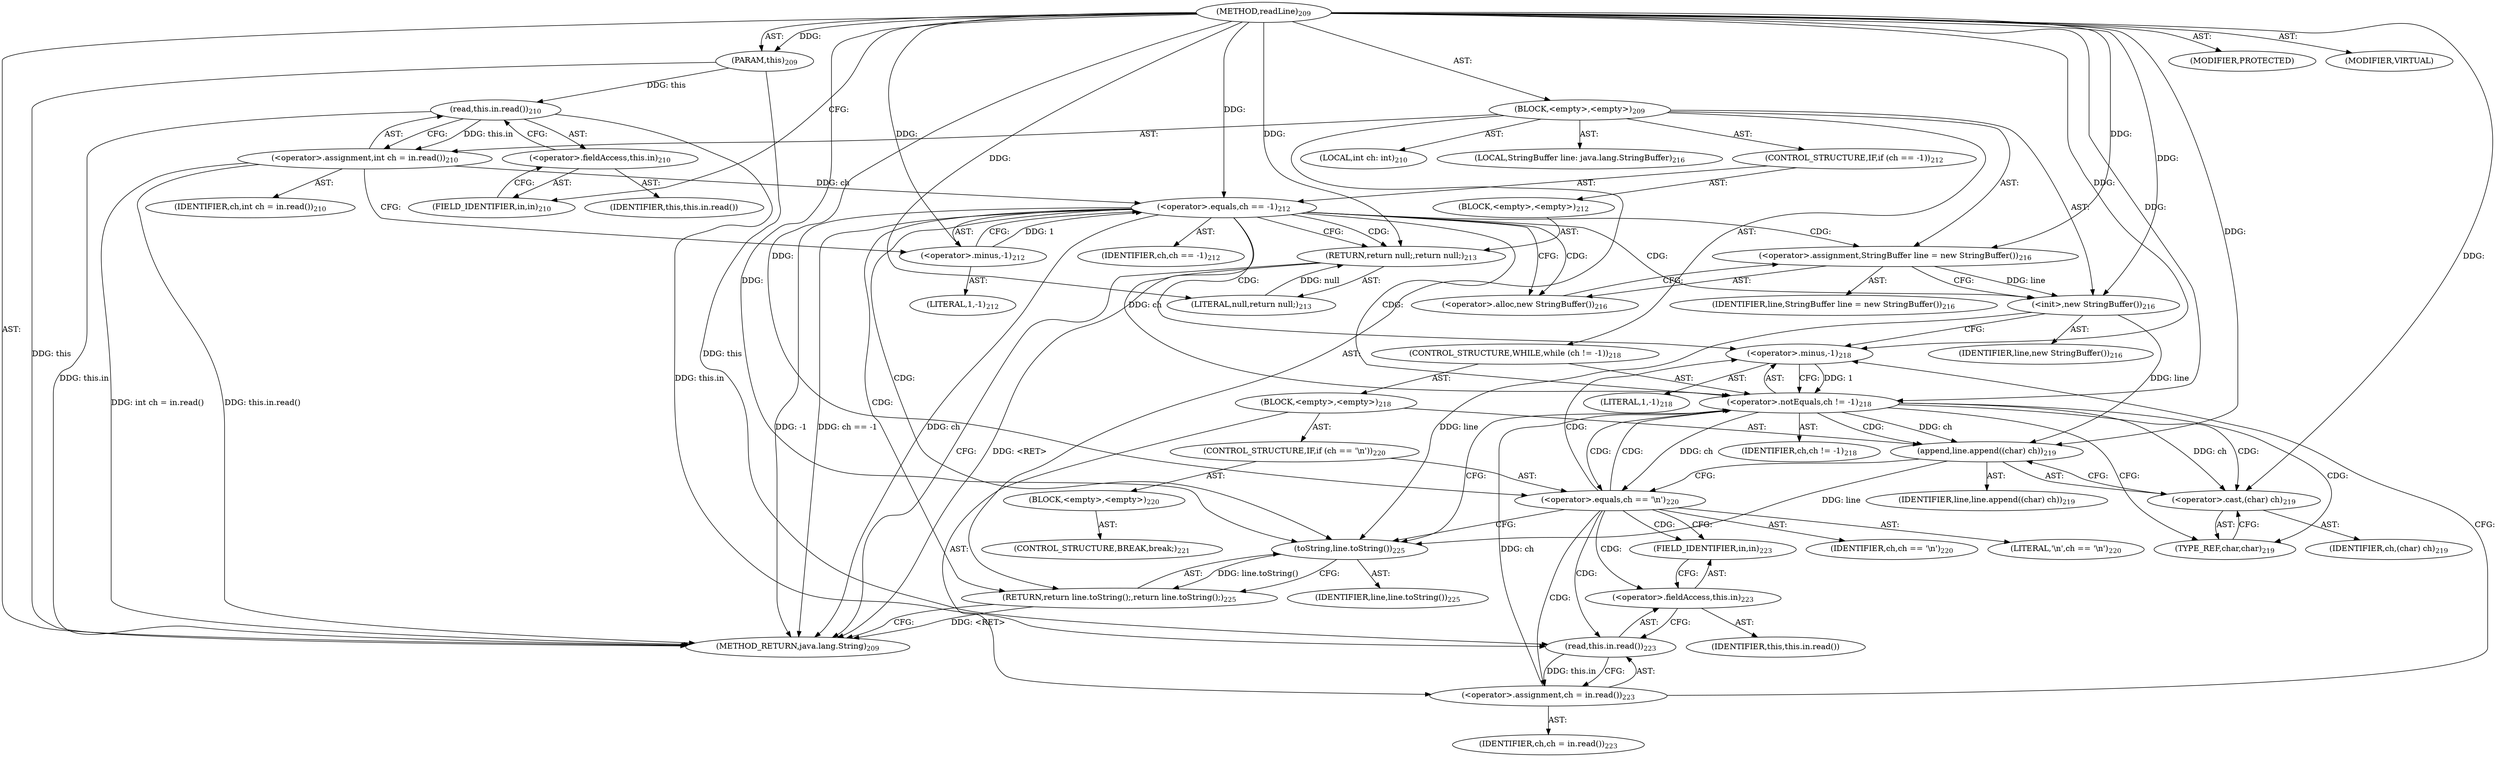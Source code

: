 digraph "readLine" {  
"111669149704" [label = <(METHOD,readLine)<SUB>209</SUB>> ]
"115964117007" [label = <(PARAM,this)<SUB>209</SUB>> ]
"25769803796" [label = <(BLOCK,&lt;empty&gt;,&lt;empty&gt;)<SUB>209</SUB>> ]
"94489280518" [label = <(LOCAL,int ch: int)<SUB>210</SUB>> ]
"30064771119" [label = <(&lt;operator&gt;.assignment,int ch = in.read())<SUB>210</SUB>> ]
"68719476781" [label = <(IDENTIFIER,ch,int ch = in.read())<SUB>210</SUB>> ]
"30064771120" [label = <(read,this.in.read())<SUB>210</SUB>> ]
"30064771121" [label = <(&lt;operator&gt;.fieldAccess,this.in)<SUB>210</SUB>> ]
"68719476782" [label = <(IDENTIFIER,this,this.in.read())> ]
"55834574856" [label = <(FIELD_IDENTIFIER,in,in)<SUB>210</SUB>> ]
"47244640265" [label = <(CONTROL_STRUCTURE,IF,if (ch == -1))<SUB>212</SUB>> ]
"30064771122" [label = <(&lt;operator&gt;.equals,ch == -1)<SUB>212</SUB>> ]
"68719476783" [label = <(IDENTIFIER,ch,ch == -1)<SUB>212</SUB>> ]
"30064771123" [label = <(&lt;operator&gt;.minus,-1)<SUB>212</SUB>> ]
"90194313228" [label = <(LITERAL,1,-1)<SUB>212</SUB>> ]
"25769803797" [label = <(BLOCK,&lt;empty&gt;,&lt;empty&gt;)<SUB>212</SUB>> ]
"146028888071" [label = <(RETURN,return null;,return null;)<SUB>213</SUB>> ]
"90194313229" [label = <(LITERAL,null,return null;)<SUB>213</SUB>> ]
"94489280519" [label = <(LOCAL,StringBuffer line: java.lang.StringBuffer)<SUB>216</SUB>> ]
"30064771124" [label = <(&lt;operator&gt;.assignment,StringBuffer line = new StringBuffer())<SUB>216</SUB>> ]
"68719476784" [label = <(IDENTIFIER,line,StringBuffer line = new StringBuffer())<SUB>216</SUB>> ]
"30064771125" [label = <(&lt;operator&gt;.alloc,new StringBuffer())<SUB>216</SUB>> ]
"30064771126" [label = <(&lt;init&gt;,new StringBuffer())<SUB>216</SUB>> ]
"68719476785" [label = <(IDENTIFIER,line,new StringBuffer())<SUB>216</SUB>> ]
"47244640266" [label = <(CONTROL_STRUCTURE,WHILE,while (ch != -1))<SUB>218</SUB>> ]
"30064771127" [label = <(&lt;operator&gt;.notEquals,ch != -1)<SUB>218</SUB>> ]
"68719476786" [label = <(IDENTIFIER,ch,ch != -1)<SUB>218</SUB>> ]
"30064771128" [label = <(&lt;operator&gt;.minus,-1)<SUB>218</SUB>> ]
"90194313230" [label = <(LITERAL,1,-1)<SUB>218</SUB>> ]
"25769803798" [label = <(BLOCK,&lt;empty&gt;,&lt;empty&gt;)<SUB>218</SUB>> ]
"30064771129" [label = <(append,line.append((char) ch))<SUB>219</SUB>> ]
"68719476787" [label = <(IDENTIFIER,line,line.append((char) ch))<SUB>219</SUB>> ]
"30064771130" [label = <(&lt;operator&gt;.cast,(char) ch)<SUB>219</SUB>> ]
"180388626433" [label = <(TYPE_REF,char,char)<SUB>219</SUB>> ]
"68719476788" [label = <(IDENTIFIER,ch,(char) ch)<SUB>219</SUB>> ]
"47244640267" [label = <(CONTROL_STRUCTURE,IF,if (ch == '\n'))<SUB>220</SUB>> ]
"30064771131" [label = <(&lt;operator&gt;.equals,ch == '\n')<SUB>220</SUB>> ]
"68719476789" [label = <(IDENTIFIER,ch,ch == '\n')<SUB>220</SUB>> ]
"90194313231" [label = <(LITERAL,'\n',ch == '\n')<SUB>220</SUB>> ]
"25769803799" [label = <(BLOCK,&lt;empty&gt;,&lt;empty&gt;)<SUB>220</SUB>> ]
"47244640268" [label = <(CONTROL_STRUCTURE,BREAK,break;)<SUB>221</SUB>> ]
"30064771132" [label = <(&lt;operator&gt;.assignment,ch = in.read())<SUB>223</SUB>> ]
"68719476790" [label = <(IDENTIFIER,ch,ch = in.read())<SUB>223</SUB>> ]
"30064771133" [label = <(read,this.in.read())<SUB>223</SUB>> ]
"30064771134" [label = <(&lt;operator&gt;.fieldAccess,this.in)<SUB>223</SUB>> ]
"68719476791" [label = <(IDENTIFIER,this,this.in.read())> ]
"55834574857" [label = <(FIELD_IDENTIFIER,in,in)<SUB>223</SUB>> ]
"146028888072" [label = <(RETURN,return line.toString();,return line.toString();)<SUB>225</SUB>> ]
"30064771135" [label = <(toString,line.toString())<SUB>225</SUB>> ]
"68719476792" [label = <(IDENTIFIER,line,line.toString())<SUB>225</SUB>> ]
"133143986196" [label = <(MODIFIER,PROTECTED)> ]
"133143986197" [label = <(MODIFIER,VIRTUAL)> ]
"128849018888" [label = <(METHOD_RETURN,java.lang.String)<SUB>209</SUB>> ]
  "111669149704" -> "115964117007"  [ label = "AST: "] 
  "111669149704" -> "25769803796"  [ label = "AST: "] 
  "111669149704" -> "133143986196"  [ label = "AST: "] 
  "111669149704" -> "133143986197"  [ label = "AST: "] 
  "111669149704" -> "128849018888"  [ label = "AST: "] 
  "25769803796" -> "94489280518"  [ label = "AST: "] 
  "25769803796" -> "30064771119"  [ label = "AST: "] 
  "25769803796" -> "47244640265"  [ label = "AST: "] 
  "25769803796" -> "94489280519"  [ label = "AST: "] 
  "25769803796" -> "30064771124"  [ label = "AST: "] 
  "25769803796" -> "30064771126"  [ label = "AST: "] 
  "25769803796" -> "47244640266"  [ label = "AST: "] 
  "25769803796" -> "146028888072"  [ label = "AST: "] 
  "30064771119" -> "68719476781"  [ label = "AST: "] 
  "30064771119" -> "30064771120"  [ label = "AST: "] 
  "30064771120" -> "30064771121"  [ label = "AST: "] 
  "30064771121" -> "68719476782"  [ label = "AST: "] 
  "30064771121" -> "55834574856"  [ label = "AST: "] 
  "47244640265" -> "30064771122"  [ label = "AST: "] 
  "47244640265" -> "25769803797"  [ label = "AST: "] 
  "30064771122" -> "68719476783"  [ label = "AST: "] 
  "30064771122" -> "30064771123"  [ label = "AST: "] 
  "30064771123" -> "90194313228"  [ label = "AST: "] 
  "25769803797" -> "146028888071"  [ label = "AST: "] 
  "146028888071" -> "90194313229"  [ label = "AST: "] 
  "30064771124" -> "68719476784"  [ label = "AST: "] 
  "30064771124" -> "30064771125"  [ label = "AST: "] 
  "30064771126" -> "68719476785"  [ label = "AST: "] 
  "47244640266" -> "30064771127"  [ label = "AST: "] 
  "47244640266" -> "25769803798"  [ label = "AST: "] 
  "30064771127" -> "68719476786"  [ label = "AST: "] 
  "30064771127" -> "30064771128"  [ label = "AST: "] 
  "30064771128" -> "90194313230"  [ label = "AST: "] 
  "25769803798" -> "30064771129"  [ label = "AST: "] 
  "25769803798" -> "47244640267"  [ label = "AST: "] 
  "25769803798" -> "30064771132"  [ label = "AST: "] 
  "30064771129" -> "68719476787"  [ label = "AST: "] 
  "30064771129" -> "30064771130"  [ label = "AST: "] 
  "30064771130" -> "180388626433"  [ label = "AST: "] 
  "30064771130" -> "68719476788"  [ label = "AST: "] 
  "47244640267" -> "30064771131"  [ label = "AST: "] 
  "47244640267" -> "25769803799"  [ label = "AST: "] 
  "30064771131" -> "68719476789"  [ label = "AST: "] 
  "30064771131" -> "90194313231"  [ label = "AST: "] 
  "25769803799" -> "47244640268"  [ label = "AST: "] 
  "30064771132" -> "68719476790"  [ label = "AST: "] 
  "30064771132" -> "30064771133"  [ label = "AST: "] 
  "30064771133" -> "30064771134"  [ label = "AST: "] 
  "30064771134" -> "68719476791"  [ label = "AST: "] 
  "30064771134" -> "55834574857"  [ label = "AST: "] 
  "146028888072" -> "30064771135"  [ label = "AST: "] 
  "30064771135" -> "68719476792"  [ label = "AST: "] 
  "30064771119" -> "30064771123"  [ label = "CFG: "] 
  "30064771124" -> "30064771126"  [ label = "CFG: "] 
  "30064771126" -> "30064771128"  [ label = "CFG: "] 
  "146028888072" -> "128849018888"  [ label = "CFG: "] 
  "30064771120" -> "30064771119"  [ label = "CFG: "] 
  "30064771122" -> "146028888071"  [ label = "CFG: "] 
  "30064771122" -> "30064771125"  [ label = "CFG: "] 
  "30064771125" -> "30064771124"  [ label = "CFG: "] 
  "30064771127" -> "180388626433"  [ label = "CFG: "] 
  "30064771127" -> "30064771135"  [ label = "CFG: "] 
  "30064771135" -> "146028888072"  [ label = "CFG: "] 
  "30064771121" -> "30064771120"  [ label = "CFG: "] 
  "30064771123" -> "30064771122"  [ label = "CFG: "] 
  "146028888071" -> "128849018888"  [ label = "CFG: "] 
  "30064771128" -> "30064771127"  [ label = "CFG: "] 
  "30064771129" -> "30064771131"  [ label = "CFG: "] 
  "30064771132" -> "30064771128"  [ label = "CFG: "] 
  "55834574856" -> "30064771121"  [ label = "CFG: "] 
  "30064771130" -> "30064771129"  [ label = "CFG: "] 
  "30064771131" -> "30064771135"  [ label = "CFG: "] 
  "30064771131" -> "55834574857"  [ label = "CFG: "] 
  "30064771133" -> "30064771132"  [ label = "CFG: "] 
  "180388626433" -> "30064771130"  [ label = "CFG: "] 
  "30064771134" -> "30064771133"  [ label = "CFG: "] 
  "55834574857" -> "30064771134"  [ label = "CFG: "] 
  "111669149704" -> "55834574856"  [ label = "CFG: "] 
  "146028888071" -> "128849018888"  [ label = "DDG: &lt;RET&gt;"] 
  "146028888072" -> "128849018888"  [ label = "DDG: &lt;RET&gt;"] 
  "115964117007" -> "128849018888"  [ label = "DDG: this"] 
  "30064771120" -> "128849018888"  [ label = "DDG: this.in"] 
  "30064771119" -> "128849018888"  [ label = "DDG: this.in.read()"] 
  "30064771119" -> "128849018888"  [ label = "DDG: int ch = in.read()"] 
  "30064771122" -> "128849018888"  [ label = "DDG: ch"] 
  "30064771122" -> "128849018888"  [ label = "DDG: -1"] 
  "30064771122" -> "128849018888"  [ label = "DDG: ch == -1"] 
  "111669149704" -> "115964117007"  [ label = "DDG: "] 
  "30064771120" -> "30064771119"  [ label = "DDG: this.in"] 
  "111669149704" -> "30064771124"  [ label = "DDG: "] 
  "30064771135" -> "146028888072"  [ label = "DDG: line.toString()"] 
  "30064771124" -> "30064771126"  [ label = "DDG: line"] 
  "111669149704" -> "30064771126"  [ label = "DDG: "] 
  "115964117007" -> "30064771120"  [ label = "DDG: this"] 
  "30064771119" -> "30064771122"  [ label = "DDG: ch"] 
  "111669149704" -> "30064771122"  [ label = "DDG: "] 
  "30064771123" -> "30064771122"  [ label = "DDG: 1"] 
  "90194313229" -> "146028888071"  [ label = "DDG: null"] 
  "111669149704" -> "146028888071"  [ label = "DDG: "] 
  "30064771122" -> "30064771127"  [ label = "DDG: ch"] 
  "30064771132" -> "30064771127"  [ label = "DDG: ch"] 
  "111669149704" -> "30064771127"  [ label = "DDG: "] 
  "30064771128" -> "30064771127"  [ label = "DDG: 1"] 
  "30064771133" -> "30064771132"  [ label = "DDG: this.in"] 
  "30064771126" -> "30064771135"  [ label = "DDG: line"] 
  "30064771129" -> "30064771135"  [ label = "DDG: line"] 
  "111669149704" -> "30064771135"  [ label = "DDG: "] 
  "111669149704" -> "30064771123"  [ label = "DDG: "] 
  "111669149704" -> "90194313229"  [ label = "DDG: "] 
  "111669149704" -> "30064771128"  [ label = "DDG: "] 
  "30064771126" -> "30064771129"  [ label = "DDG: line"] 
  "111669149704" -> "30064771129"  [ label = "DDG: "] 
  "30064771127" -> "30064771129"  [ label = "DDG: ch"] 
  "111669149704" -> "30064771130"  [ label = "DDG: "] 
  "30064771127" -> "30064771130"  [ label = "DDG: ch"] 
  "111669149704" -> "30064771131"  [ label = "DDG: "] 
  "30064771127" -> "30064771131"  [ label = "DDG: ch"] 
  "115964117007" -> "30064771133"  [ label = "DDG: this"] 
  "30064771120" -> "30064771133"  [ label = "DDG: this.in"] 
  "30064771122" -> "30064771126"  [ label = "CDG: "] 
  "30064771122" -> "30064771125"  [ label = "CDG: "] 
  "30064771122" -> "30064771124"  [ label = "CDG: "] 
  "30064771122" -> "30064771128"  [ label = "CDG: "] 
  "30064771122" -> "30064771127"  [ label = "CDG: "] 
  "30064771122" -> "30064771135"  [ label = "CDG: "] 
  "30064771122" -> "146028888072"  [ label = "CDG: "] 
  "30064771122" -> "146028888071"  [ label = "CDG: "] 
  "30064771127" -> "30064771130"  [ label = "CDG: "] 
  "30064771127" -> "30064771129"  [ label = "CDG: "] 
  "30064771127" -> "180388626433"  [ label = "CDG: "] 
  "30064771127" -> "30064771131"  [ label = "CDG: "] 
  "30064771131" -> "30064771128"  [ label = "CDG: "] 
  "30064771131" -> "30064771127"  [ label = "CDG: "] 
  "30064771131" -> "30064771134"  [ label = "CDG: "] 
  "30064771131" -> "30064771133"  [ label = "CDG: "] 
  "30064771131" -> "30064771132"  [ label = "CDG: "] 
  "30064771131" -> "55834574857"  [ label = "CDG: "] 
}
